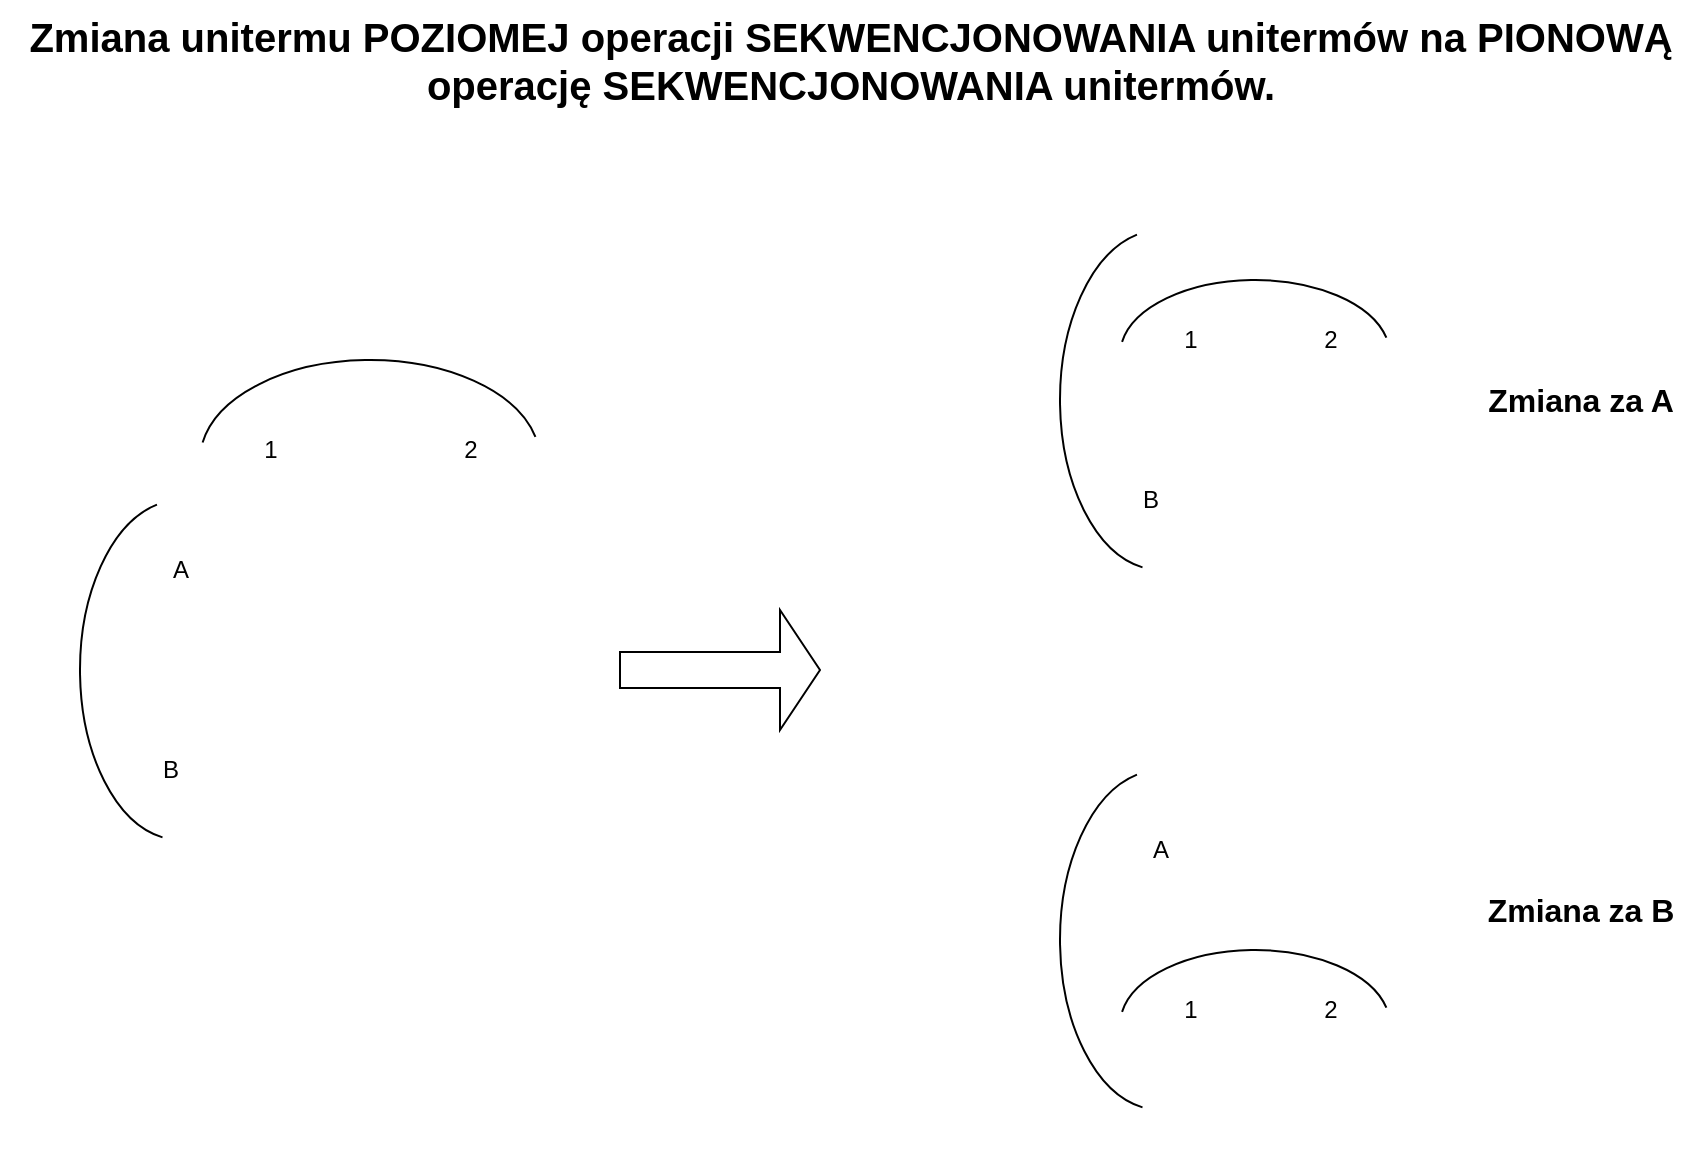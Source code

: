 <mxfile version="24.8.3">
  <diagram name="Strona-1" id="81A1143kmRKnvdVujF-8">
    <mxGraphModel dx="1434" dy="782" grid="1" gridSize="10" guides="1" tooltips="1" connect="1" arrows="1" fold="1" page="1" pageScale="1" pageWidth="827" pageHeight="1169" math="0" shadow="0">
      <root>
        <mxCell id="0" />
        <mxCell id="1" parent="0" />
        <mxCell id="8UWruBiAETTf4bCXIX0r-6" value="" style="group" vertex="1" connectable="0" parent="1">
          <mxGeometry x="70" y="270" width="100" height="170" as="geometry" />
        </mxCell>
        <mxCell id="8UWruBiAETTf4bCXIX0r-1" value="" style="verticalLabelPosition=bottom;verticalAlign=top;html=1;shape=mxgraph.basic.arc;startAngle=0.528;endAngle=0.963;" vertex="1" parent="8UWruBiAETTf4bCXIX0r-6">
          <mxGeometry width="100" height="170" as="geometry" />
        </mxCell>
        <mxCell id="8UWruBiAETTf4bCXIX0r-3" value="A" style="text;html=1;align=center;verticalAlign=middle;resizable=0;points=[];autosize=1;strokeColor=none;fillColor=none;" vertex="1" parent="8UWruBiAETTf4bCXIX0r-6">
          <mxGeometry x="35" y="20" width="30" height="30" as="geometry" />
        </mxCell>
        <mxCell id="8UWruBiAETTf4bCXIX0r-4" value="B" style="text;html=1;align=center;verticalAlign=middle;resizable=0;points=[];autosize=1;strokeColor=none;fillColor=none;" vertex="1" parent="8UWruBiAETTf4bCXIX0r-6">
          <mxGeometry x="30" y="120" width="30" height="30" as="geometry" />
        </mxCell>
        <mxCell id="8UWruBiAETTf4bCXIX0r-12" value="" style="group" vertex="1" connectable="0" parent="1">
          <mxGeometry x="130" y="200" width="170" height="100" as="geometry" />
        </mxCell>
        <mxCell id="8UWruBiAETTf4bCXIX0r-8" value="" style="verticalLabelPosition=bottom;verticalAlign=top;html=1;shape=mxgraph.basic.arc;startAngle=0.528;endAngle=0.963;rotation=90;" vertex="1" parent="8UWruBiAETTf4bCXIX0r-12">
          <mxGeometry x="35" y="-35.0" width="100" height="170" as="geometry" />
        </mxCell>
        <mxCell id="8UWruBiAETTf4bCXIX0r-9" value="2" style="text;html=1;align=center;verticalAlign=middle;resizable=0;points=[];autosize=1;strokeColor=none;fillColor=none;rotation=0;" vertex="1" parent="8UWruBiAETTf4bCXIX0r-12">
          <mxGeometry x="120" y="30.0" width="30" height="30" as="geometry" />
        </mxCell>
        <mxCell id="8UWruBiAETTf4bCXIX0r-10" value="1" style="text;html=1;align=center;verticalAlign=middle;resizable=0;points=[];autosize=1;strokeColor=none;fillColor=none;rotation=0;" vertex="1" parent="8UWruBiAETTf4bCXIX0r-12">
          <mxGeometry x="20" y="30.0" width="30" height="30" as="geometry" />
        </mxCell>
        <mxCell id="8UWruBiAETTf4bCXIX0r-14" value="" style="shape=singleArrow;whiteSpace=wrap;html=1;" vertex="1" parent="1">
          <mxGeometry x="340" y="325" width="100" height="60" as="geometry" />
        </mxCell>
        <mxCell id="8UWruBiAETTf4bCXIX0r-15" value="" style="group" vertex="1" connectable="0" parent="1">
          <mxGeometry x="560" y="135" width="100" height="170" as="geometry" />
        </mxCell>
        <mxCell id="8UWruBiAETTf4bCXIX0r-16" value="" style="verticalLabelPosition=bottom;verticalAlign=top;html=1;shape=mxgraph.basic.arc;startAngle=0.528;endAngle=0.963;" vertex="1" parent="8UWruBiAETTf4bCXIX0r-15">
          <mxGeometry width="100" height="170" as="geometry" />
        </mxCell>
        <mxCell id="8UWruBiAETTf4bCXIX0r-18" value="B" style="text;html=1;align=center;verticalAlign=middle;resizable=0;points=[];autosize=1;strokeColor=none;fillColor=none;" vertex="1" parent="8UWruBiAETTf4bCXIX0r-15">
          <mxGeometry x="30" y="120" width="30" height="30" as="geometry" />
        </mxCell>
        <mxCell id="8UWruBiAETTf4bCXIX0r-19" value="" style="group" vertex="1" connectable="0" parent="1">
          <mxGeometry x="590" y="135" width="170" height="130" as="geometry" />
        </mxCell>
        <mxCell id="8UWruBiAETTf4bCXIX0r-20" value="" style="verticalLabelPosition=bottom;verticalAlign=top;html=1;shape=mxgraph.basic.arc;startAngle=0.528;endAngle=0.963;rotation=90;" vertex="1" parent="8UWruBiAETTf4bCXIX0r-19">
          <mxGeometry x="30" y="-5" width="75" height="135" as="geometry" />
        </mxCell>
        <mxCell id="8UWruBiAETTf4bCXIX0r-21" value="2" style="text;html=1;align=center;verticalAlign=middle;resizable=0;points=[];autosize=1;strokeColor=none;fillColor=none;rotation=0;" vertex="1" parent="8UWruBiAETTf4bCXIX0r-19">
          <mxGeometry x="90" y="40.0" width="30" height="30" as="geometry" />
        </mxCell>
        <mxCell id="8UWruBiAETTf4bCXIX0r-22" value="1" style="text;html=1;align=center;verticalAlign=middle;resizable=0;points=[];autosize=1;strokeColor=none;fillColor=none;rotation=0;" vertex="1" parent="8UWruBiAETTf4bCXIX0r-19">
          <mxGeometry x="20" y="40.0" width="30" height="30" as="geometry" />
        </mxCell>
        <mxCell id="8UWruBiAETTf4bCXIX0r-23" value="&lt;font style=&quot;font-size: 20px;&quot;&gt;&lt;b&gt;&lt;font style=&quot;font-size: 20px;&quot;&gt;&lt;font style=&quot;font-size: 20px;&quot;&gt;Zmiana unitermu POZIOMEJ operacji SEKWENCJONOWANIA unitermów na PIONOWĄ &lt;/font&gt;&lt;br&gt;&lt;/font&gt;&lt;/b&gt;&lt;/font&gt;&lt;div style=&quot;font-size: 20px;&quot;&gt;&lt;font style=&quot;font-size: 20px;&quot;&gt;&lt;b&gt;&lt;font style=&quot;font-size: 20px;&quot;&gt;operację SEKWENCJONOWANIA unitermów.&lt;/font&gt;&lt;/b&gt;&lt;/font&gt;&lt;/div&gt;" style="text;html=1;align=center;verticalAlign=middle;resizable=0;points=[];autosize=1;strokeColor=none;fillColor=none;" vertex="1" parent="1">
          <mxGeometry x="30" y="20" width="850" height="60" as="geometry" />
        </mxCell>
        <mxCell id="8UWruBiAETTf4bCXIX0r-24" value="" style="group" vertex="1" connectable="0" parent="1">
          <mxGeometry x="560" y="405" width="100" height="170" as="geometry" />
        </mxCell>
        <mxCell id="8UWruBiAETTf4bCXIX0r-25" value="" style="verticalLabelPosition=bottom;verticalAlign=top;html=1;shape=mxgraph.basic.arc;startAngle=0.528;endAngle=0.963;" vertex="1" parent="8UWruBiAETTf4bCXIX0r-24">
          <mxGeometry width="100" height="170" as="geometry" />
        </mxCell>
        <mxCell id="8UWruBiAETTf4bCXIX0r-26" value="A" style="text;html=1;align=center;verticalAlign=middle;resizable=0;points=[];autosize=1;strokeColor=none;fillColor=none;" vertex="1" parent="8UWruBiAETTf4bCXIX0r-24">
          <mxGeometry x="35" y="25" width="30" height="30" as="geometry" />
        </mxCell>
        <mxCell id="8UWruBiAETTf4bCXIX0r-27" value="" style="group" vertex="1" connectable="0" parent="1">
          <mxGeometry x="590" y="470" width="170" height="130" as="geometry" />
        </mxCell>
        <mxCell id="8UWruBiAETTf4bCXIX0r-28" value="" style="verticalLabelPosition=bottom;verticalAlign=top;html=1;shape=mxgraph.basic.arc;startAngle=0.528;endAngle=0.963;rotation=90;" vertex="1" parent="8UWruBiAETTf4bCXIX0r-27">
          <mxGeometry x="30" y="-5" width="75" height="135" as="geometry" />
        </mxCell>
        <mxCell id="8UWruBiAETTf4bCXIX0r-29" value="2" style="text;html=1;align=center;verticalAlign=middle;resizable=0;points=[];autosize=1;strokeColor=none;fillColor=none;rotation=0;" vertex="1" parent="8UWruBiAETTf4bCXIX0r-27">
          <mxGeometry x="90" y="40.0" width="30" height="30" as="geometry" />
        </mxCell>
        <mxCell id="8UWruBiAETTf4bCXIX0r-30" value="1" style="text;html=1;align=center;verticalAlign=middle;resizable=0;points=[];autosize=1;strokeColor=none;fillColor=none;rotation=0;" vertex="1" parent="8UWruBiAETTf4bCXIX0r-27">
          <mxGeometry x="20" y="40.0" width="30" height="30" as="geometry" />
        </mxCell>
        <mxCell id="8UWruBiAETTf4bCXIX0r-31" value="&lt;b style=&quot;font-size: 16px;&quot;&gt;Zmiana za A&lt;br style=&quot;font-size: 16px;&quot;&gt;&lt;/b&gt;" style="text;html=1;align=center;verticalAlign=middle;resizable=0;points=[];autosize=1;strokeColor=none;fillColor=none;fontSize=16;" vertex="1" parent="1">
          <mxGeometry x="760" y="205" width="120" height="30" as="geometry" />
        </mxCell>
        <mxCell id="8UWruBiAETTf4bCXIX0r-32" value="&lt;b style=&quot;font-size: 16px;&quot;&gt;Zmiana za B&lt;br&gt;&lt;/b&gt;" style="text;html=1;align=center;verticalAlign=middle;resizable=0;points=[];autosize=1;strokeColor=none;fillColor=none;fontSize=16;" vertex="1" parent="1">
          <mxGeometry x="760" y="460" width="120" height="30" as="geometry" />
        </mxCell>
      </root>
    </mxGraphModel>
  </diagram>
</mxfile>
